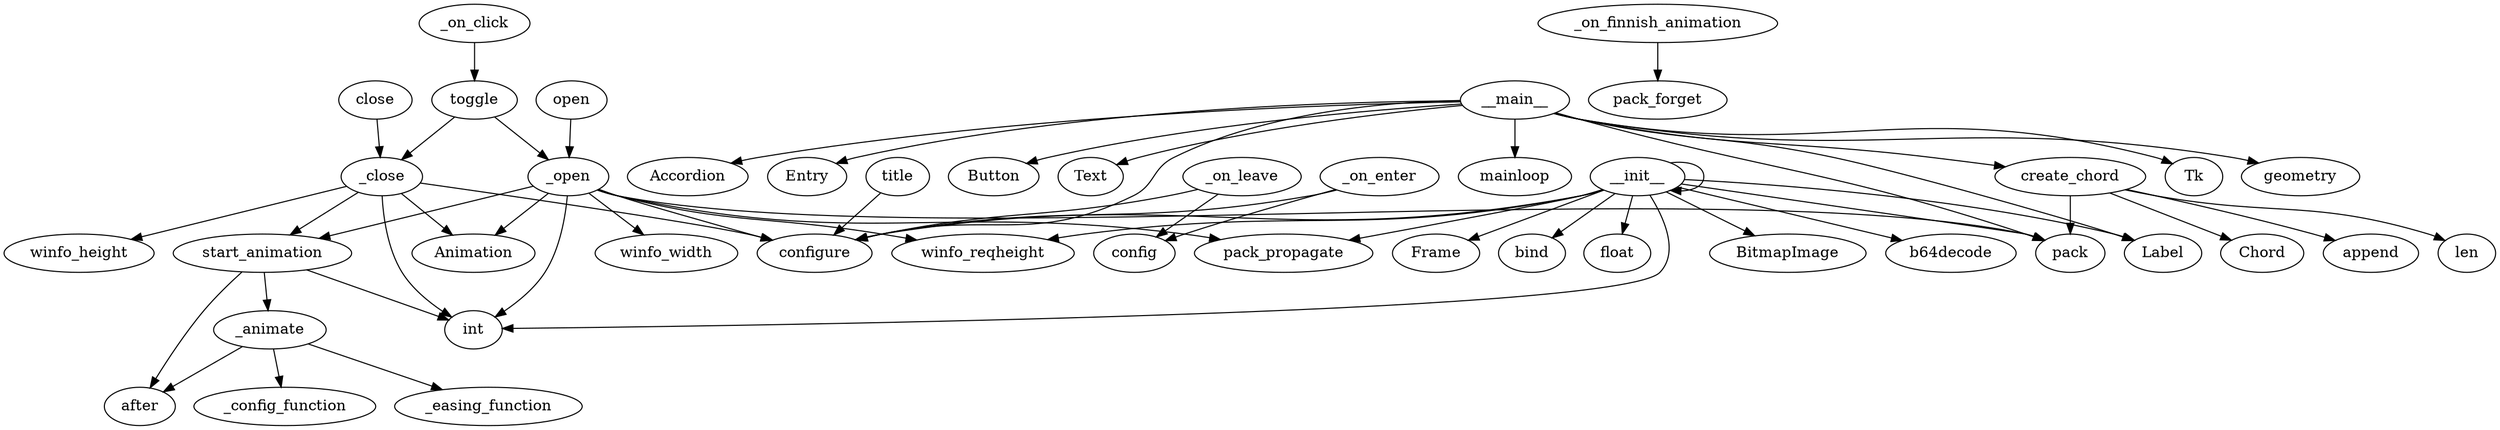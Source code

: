 digraph  {
__init__;
float;
int;
start_animation;
after;
_animate;
_easing_function;
_config_function;
BitmapImage;
b64decode;
Frame;
pack;
pack_propagate;
Label;
configure;
winfo_reqheight;
bind;
title;
_on_enter;
config;
_on_leave;
_on_click;
toggle;
open;
_open;
winfo_width;
Animation;
_on_finnish_animation;
pack_forget;
close;
_close;
winfo_height;
create_chord;
Chord;
append;
len;
__main__;
Tk;
geometry;
Accordion;
Entry;
Button;
Text;
mainloop;
__init__ -> float;
__init__ -> int;
__init__ -> __init__;
__init__ -> BitmapImage;
__init__ -> b64decode;
__init__ -> Frame;
__init__ -> pack;
__init__ -> pack_propagate;
__init__ -> Label;
__init__ -> configure;
__init__ -> winfo_reqheight;
__init__ -> bind;
start_animation -> after;
start_animation -> int;
start_animation -> _animate;
_animate -> _easing_function;
_animate -> _config_function;
_animate -> after;
title -> configure;
_on_enter -> configure;
_on_enter -> config;
_on_leave -> configure;
_on_leave -> config;
_on_click -> toggle;
toggle -> _close;
toggle -> _open;
open -> _open;
_open -> pack;
_open -> pack_propagate;
_open -> configure;
_open -> winfo_reqheight;
_open -> winfo_width;
_open -> Animation;
_open -> int;
_open -> start_animation;
_on_finnish_animation -> pack_forget;
close -> _close;
_close -> configure;
_close -> winfo_height;
_close -> Animation;
_close -> int;
_close -> start_animation;
create_chord -> Chord;
create_chord -> append;
create_chord -> len;
create_chord -> pack;
__main__ -> Tk;
__main__ -> geometry;
__main__ -> configure;
__main__ -> Accordion;
__main__ -> pack;
__main__ -> create_chord;
__main__ -> Label;
__main__ -> Entry;
__main__ -> Button;
__main__ -> Text;
__main__ -> mainloop;
}
